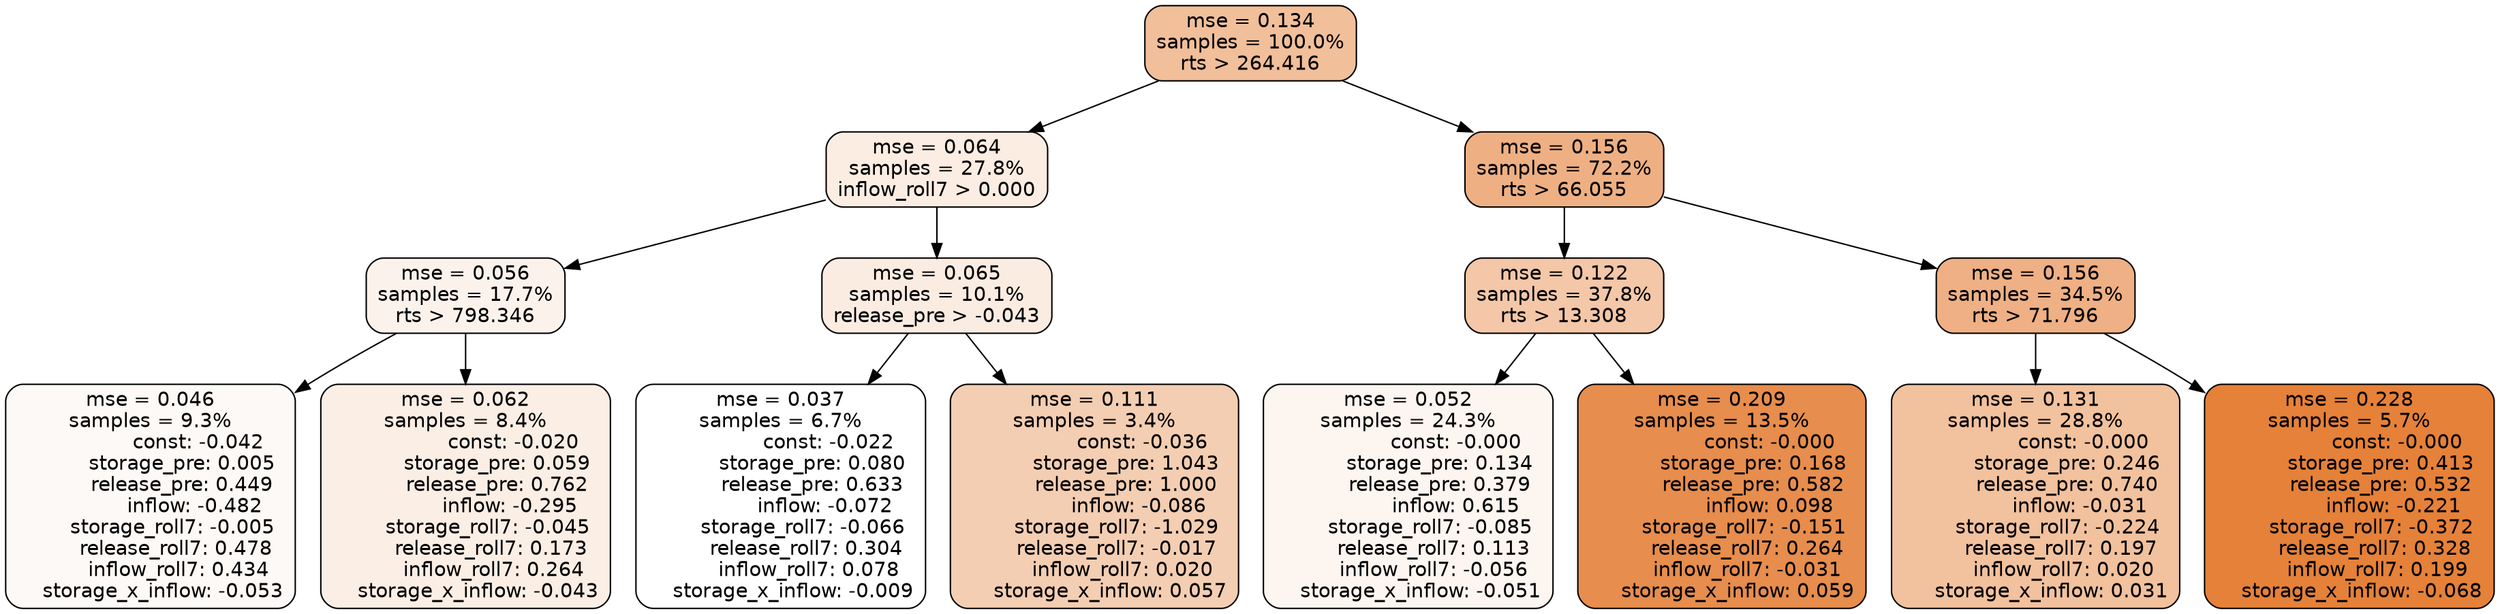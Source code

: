 digraph tree {
node [shape=rectangle, style="filled, rounded", color="black", fontname=helvetica] ;
edge [fontname=helvetica] ;
	"0" [label="mse = 0.134
samples = 100.0%
rts > 264.416", fillcolor="#f1bf9a"]
	"8" [label="mse = 0.064
samples = 27.8%
inflow_roll7 > 0.000", fillcolor="#fbede2"]
	"1" [label="mse = 0.156
samples = 72.2%
rts > 66.055", fillcolor="#eeb083"]
	"9" [label="mse = 0.056
samples = 17.7%
rts > 798.346", fillcolor="#fcf2ec"]
	"12" [label="mse = 0.065
samples = 10.1%
release_pre > -0.043", fillcolor="#fbece2"]
	"2" [label="mse = 0.122
samples = 37.8%
rts > 13.308", fillcolor="#f3c7a7"]
	"5" [label="mse = 0.156
samples = 34.5%
rts > 71.796", fillcolor="#eeb084"]
	"10" [label="mse = 0.046
samples = 9.3%
               const: -0.042
          storage_pre: 0.005
          release_pre: 0.449
              inflow: -0.482
       storage_roll7: -0.005
        release_roll7: 0.478
         inflow_roll7: 0.434
    storage_x_inflow: -0.053", fillcolor="#fdf9f6"]
	"11" [label="mse = 0.062
samples = 8.4%
               const: -0.020
          storage_pre: 0.059
          release_pre: 0.762
              inflow: -0.295
       storage_roll7: -0.045
        release_roll7: 0.173
         inflow_roll7: 0.264
    storage_x_inflow: -0.043", fillcolor="#fbeee5"]
	"13" [label="mse = 0.037
samples = 6.7%
               const: -0.022
          storage_pre: 0.080
          release_pre: 0.633
              inflow: -0.072
       storage_roll7: -0.066
        release_roll7: 0.304
         inflow_roll7: 0.078
    storage_x_inflow: -0.009", fillcolor="#ffffff"]
	"14" [label="mse = 0.111
samples = 3.4%
               const: -0.036
          storage_pre: 1.043
          release_pre: 1.000
              inflow: -0.086
       storage_roll7: -1.029
       release_roll7: -0.017
         inflow_roll7: 0.020
     storage_x_inflow: 0.057", fillcolor="#f4ceb2"]
	"3" [label="mse = 0.052
samples = 24.3%
               const: -0.000
          storage_pre: 0.134
          release_pre: 0.379
               inflow: 0.615
       storage_roll7: -0.085
        release_roll7: 0.113
        inflow_roll7: -0.056
    storage_x_inflow: -0.051", fillcolor="#fdf5ef"]
	"4" [label="mse = 0.209
samples = 13.5%
               const: -0.000
          storage_pre: 0.168
          release_pre: 0.582
               inflow: 0.098
       storage_roll7: -0.151
        release_roll7: 0.264
        inflow_roll7: -0.031
     storage_x_inflow: 0.059", fillcolor="#e78d4d"]
	"7" [label="mse = 0.131
samples = 28.8%
               const: -0.000
          storage_pre: 0.246
          release_pre: 0.740
              inflow: -0.031
       storage_roll7: -0.224
        release_roll7: 0.197
         inflow_roll7: 0.020
     storage_x_inflow: 0.031", fillcolor="#f2c19d"]
	"6" [label="mse = 0.228
samples = 5.7%
               const: -0.000
          storage_pre: 0.413
          release_pre: 0.532
              inflow: -0.221
       storage_roll7: -0.372
        release_roll7: 0.328
         inflow_roll7: 0.199
    storage_x_inflow: -0.068", fillcolor="#e58139"]

	"0" -> "1"
	"0" -> "8"
	"8" -> "9"
	"8" -> "12"
	"1" -> "2"
	"1" -> "5"
	"9" -> "10"
	"9" -> "11"
	"12" -> "13"
	"12" -> "14"
	"2" -> "3"
	"2" -> "4"
	"5" -> "6"
	"5" -> "7"
}